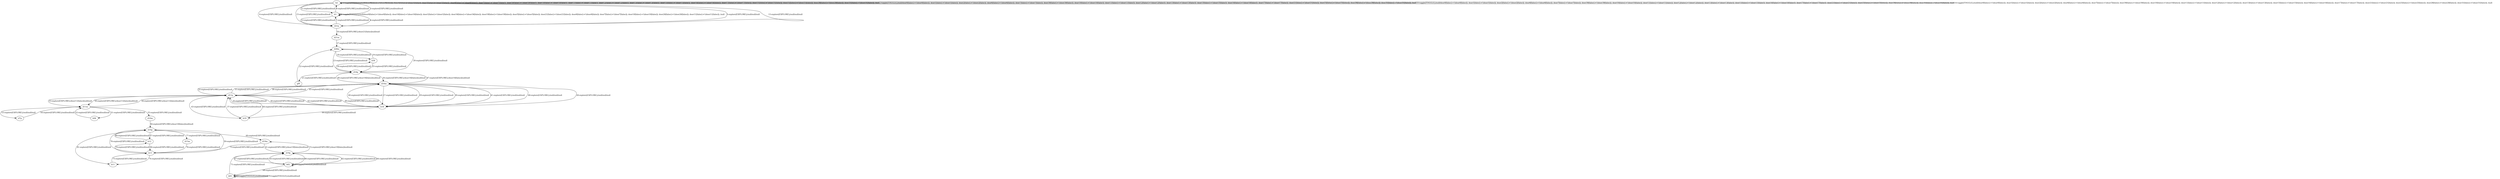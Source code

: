 # Total number of goals covered by this test: 2
# b83 --> b83
# b82 --> b83

digraph g {
"b2" -> "b2" [label = "1-toggle[TOGGLE];/null/door0[false]:=!(door0[false]); door1[false]:=!(door1[false]); door2[false]:=!(door2[false]); door6[false]:=!(door6[false]); door7[false]:=!(door7[false]); door39[false]:=!(door39[false]); door10[false]:=!(door10[false]); door11[false]:=!(door11[false]); door12[false]:=!(door12[false]); door13[false]:=!(door13[false]); door15[false]:=!(door15[false]); door16[false]:=!(door16[false]); door17[false]:=!(door17[false]); door21[false]:=!(door21[false]); door25[false]:=!(door25[false]); door28[false]:=!(door28[false]); door31[false]:=!(door31[false]); /null"];
"b2" -> "b2" [label = "2-toggle[TOGGLE];/null/door0[false]:=!(door0[false]); door1[false]:=!(door1[false]); door2[false]:=!(door2[false]); door6[false]:=!(door6[false]); door7[false]:=!(door7[false]); door39[false]:=!(door39[false]); door10[false]:=!(door10[false]); door11[false]:=!(door11[false]); door12[false]:=!(door12[false]); door13[false]:=!(door13[false]); door15[false]:=!(door15[false]); door16[false]:=!(door16[false]); door17[false]:=!(door17[false]); door21[false]:=!(door21[false]); door25[false]:=!(door25[false]); door28[false]:=!(door28[false]); door31[false]:=!(door31[false]); /null"];
"b2" -> "b3" [label = "3-explore[EXPLORE];/null/null/null"];
"b3" -> "d21p" [label = "4-explore[EXPLORE];/null/null/null"];
"d21p" -> "b2" [label = "5-explore[EXPLORE];/null/null/null"];
"b2" -> "d21p" [label = "6-explore[EXPLORE];/null/null/null"];
"d21p" -> "b3" [label = "7-explore[EXPLORE];/null/null/null"];
"b3" -> "b3" [label = "8-toggle[TOGGLE];/null/door0[false]:=!(door0[false]); door16[false]:=!(door16[false]); door1[false]:=!(door1[false]); door34[false]:=!(door34[false]); door19[false]:=!(door19[false]); door5[false]:=!(door5[false]); door21[false]:=!(door21[false]); door6[false]:=!(door6[false]); door7[false]:=!(door7[false]); door10[false]:=!(door10[false]); door26[false]:=!(door26[false]); door11[false]:=!(door11[false]); /null"];
"b3" -> "b2" [label = "9-explore[EXPLORE];/null/null/null"];
"b2" -> "b2" [label = "10-toggle[TOGGLE];/null/door0[false]:=!(door0[false]); door1[false]:=!(door1[false]); door2[false]:=!(door2[false]); door6[false]:=!(door6[false]); door7[false]:=!(door7[false]); door39[false]:=!(door39[false]); door10[false]:=!(door10[false]); door11[false]:=!(door11[false]); door12[false]:=!(door12[false]); door13[false]:=!(door13[false]); door15[false]:=!(door15[false]); door16[false]:=!(door16[false]); door17[false]:=!(door17[false]); door21[false]:=!(door21[false]); door25[false]:=!(door25[false]); door28[false]:=!(door28[false]); door31[false]:=!(door31[false]); /null"];
"b2" -> "b3" [label = "11-explore[EXPLORE];/null/null/null"];
"b3" -> "d21p" [label = "12-explore[EXPLORE];/null/null/null"];
"d21p" -> "b2" [label = "13-explore[EXPLORE];/null/null/null"];
"b2" -> "b2" [label = "14-toggle[TOGGLE];/null/door0[false]:=!(door0[false]); door1[false]:=!(door1[false]); door2[false]:=!(door2[false]); door6[false]:=!(door6[false]); door7[false]:=!(door7[false]); door39[false]:=!(door39[false]); door10[false]:=!(door10[false]); door11[false]:=!(door11[false]); door12[false]:=!(door12[false]); door13[false]:=!(door13[false]); door15[false]:=!(door15[false]); door16[false]:=!(door16[false]); door17[false]:=!(door17[false]); door21[false]:=!(door21[false]); door25[false]:=!(door25[false]); door28[false]:=!(door28[false]); door31[false]:=!(door31[false]); /null"];
"b2" -> "d21p" [label = "15-explore[EXPLORE];/null/null/null"];
"d21p" -> "d21m" [label = "16-explore[EXPLORE];/door21[false]/null/null"];
"d21m" -> "d28m" [label = "17-explore[EXPLORE];/null/null/null"];
"d28m" -> "b58" [label = "18-explore[EXPLORE];/null/null/null"];
"b58" -> "d28m" [label = "19-explore[EXPLORE];/null/null/null"];
"d28m" -> "d16p" [label = "20-explore[EXPLORE];/null/null/null"];
"d16p" -> "gf9" [label = "21-explore[EXPLORE];/null/null/null"];
"gf9" -> "d28m" [label = "22-explore[EXPLORE];/null/null/null"];
"d28m" -> "d16p" [label = "23-explore[EXPLORE];/null/null/null"];
"d16p" -> "b58" [label = "24-explore[EXPLORE];/null/null/null"];
"b58" -> "d16p" [label = "25-explore[EXPLORE];/null/null/null"];
"d16p" -> "d16m" [label = "26-explore[EXPLORE];/door16[false]/null/null"];
"d16m" -> "b18" [label = "27-explore[EXPLORE];/null/null/null"];
"b18" -> "d16m" [label = "28-explore[EXPLORE];/null/null/null"];
"d16m" -> "b18" [label = "29-explore[EXPLORE];/null/null/null"];
"b18" -> "d11p" [label = "30-explore[EXPLORE];/null/null/null"];
"d11p" -> "d16m" [label = "31-explore[EXPLORE];/null/null/null"];
"d16m" -> "d11p" [label = "32-explore[EXPLORE];/null/null/null"];
"d11p" -> "d11m" [label = "33-explore[EXPLORE];/door11[false]/null/null"];
"d11m" -> "d11p" [label = "34-explore[EXPLORE];/door11[false]/null/null"];
"d11p" -> "b18" [label = "35-explore[EXPLORE];/null/null/null"];
"b18" -> "b19" [label = "36-explore[EXPLORE];/null/null/null"];
"b19" -> "d11p" [label = "37-explore[EXPLORE];/null/null/null"];
"d11p" -> "d16m" [label = "38-explore[EXPLORE];/null/null/null"];
"d16m" -> "b18" [label = "39-explore[EXPLORE];/null/null/null"];
"b18" -> "d16m" [label = "40-explore[EXPLORE];/null/null/null"];
"d16m" -> "b18" [label = "41-explore[EXPLORE];/null/null/null"];
"b18" -> "d11p" [label = "42-explore[EXPLORE];/null/null/null"];
"d11p" -> "b19" [label = "43-explore[EXPLORE];/null/null/null"];
"b19" -> "d11p" [label = "44-explore[EXPLORE];/null/null/null"];
"d11p" -> "d16m" [label = "45-explore[EXPLORE];/null/null/null"];
"d16m" -> "d16p" [label = "46-explore[EXPLORE];/door16[false]/null/null"];
"d16p" -> "d16m" [label = "47-explore[EXPLORE];/door16[false]/null/null"];
"d16m" -> "b18" [label = "48-explore[EXPLORE];/null/null/null"];
"b18" -> "d11p" [label = "49-explore[EXPLORE];/null/null/null"];
"d11p" -> "d11m" [label = "50-explore[EXPLORE];/door11[false]/null/null"];
"d11m" -> "b94" [label = "51-explore[EXPLORE];/null/null/null"];
"b94" -> "d11m" [label = "52-explore[EXPLORE];/null/null/null"];
"d11m" -> "d7p" [label = "53-explore[EXPLORE];/null/null/null"];
"d7p" -> "d11m" [label = "54-explore[EXPLORE];/null/null/null"];
"d11m" -> "d10m" [label = "55-explore[EXPLORE];/null/null/null"];
"d10m" -> "d10p" [label = "56-explore[EXPLORE];/door10[false]/null/null"];
"d10p" -> "b12" [label = "57-explore[EXPLORE];/null/null/null"];
"b12" -> "b13" [label = "58-explore[EXPLORE];/null/null/null"];
"b13" -> "d10p" [label = "59-explore[EXPLORE];/null/null/null"];
"d10p" -> "d19m" [label = "60-explore[EXPLORE];/null/null/null"];
"d19m" -> "d19p" [label = "61-explore[EXPLORE];/door19[false]/null/null"];
"d19p" -> "b82" [label = "62-explore[EXPLORE];/null/null/null"];
"b82" -> "d19p" [label = "63-explore[EXPLORE];/null/null/null"];
"d19p" -> "b82" [label = "64-explore[EXPLORE];/null/null/null"];
"b82" -> "b82" [label = "65-toggle[TOGGLE];/null/null/null"];
"b82" -> "d19p" [label = "66-explore[EXPLORE];/null/null/null"];
"d19p" -> "b82" [label = "67-explore[EXPLORE];/null/null/null"];
"b82" -> "b83" [label = "68-explore[EXPLORE];/null/null/null"];
"b83" -> "b83" [label = "69-toggle[TOGGLE];/null/null/null"];
"b83" -> "b83" [label = "70-toggle[TOGGLE];/null/null/null"];
"b83" -> "d19p" [label = "71-explore[EXPLORE];/null/null/null"];
"d19p" -> "d19m" [label = "72-explore[EXPLORE];/door19[false]/null/null"];
"d19m" -> "b13" [label = "73-explore[EXPLORE];/null/null/null"];
"b13" -> "b11" [label = "74-explore[EXPLORE];/null/null/null"];
"b11" -> "b13" [label = "75-explore[EXPLORE];/null/null/null"];
"b13" -> "d10p" [label = "76-explore[EXPLORE];/null/null/null"];
"d10p" -> "d15m" [label = "77-explore[EXPLORE];/null/null/null"];
"d15m" -> "b13" [label = "78-explore[EXPLORE];/null/null/null"];
"b13" -> "b12" [label = "79-explore[EXPLORE];/null/null/null"];
"b12" -> "d10p" [label = "80-explore[EXPLORE];/null/null/null"];
"d10p" -> "b11" [label = "81-explore[EXPLORE];/null/null/null"];
}